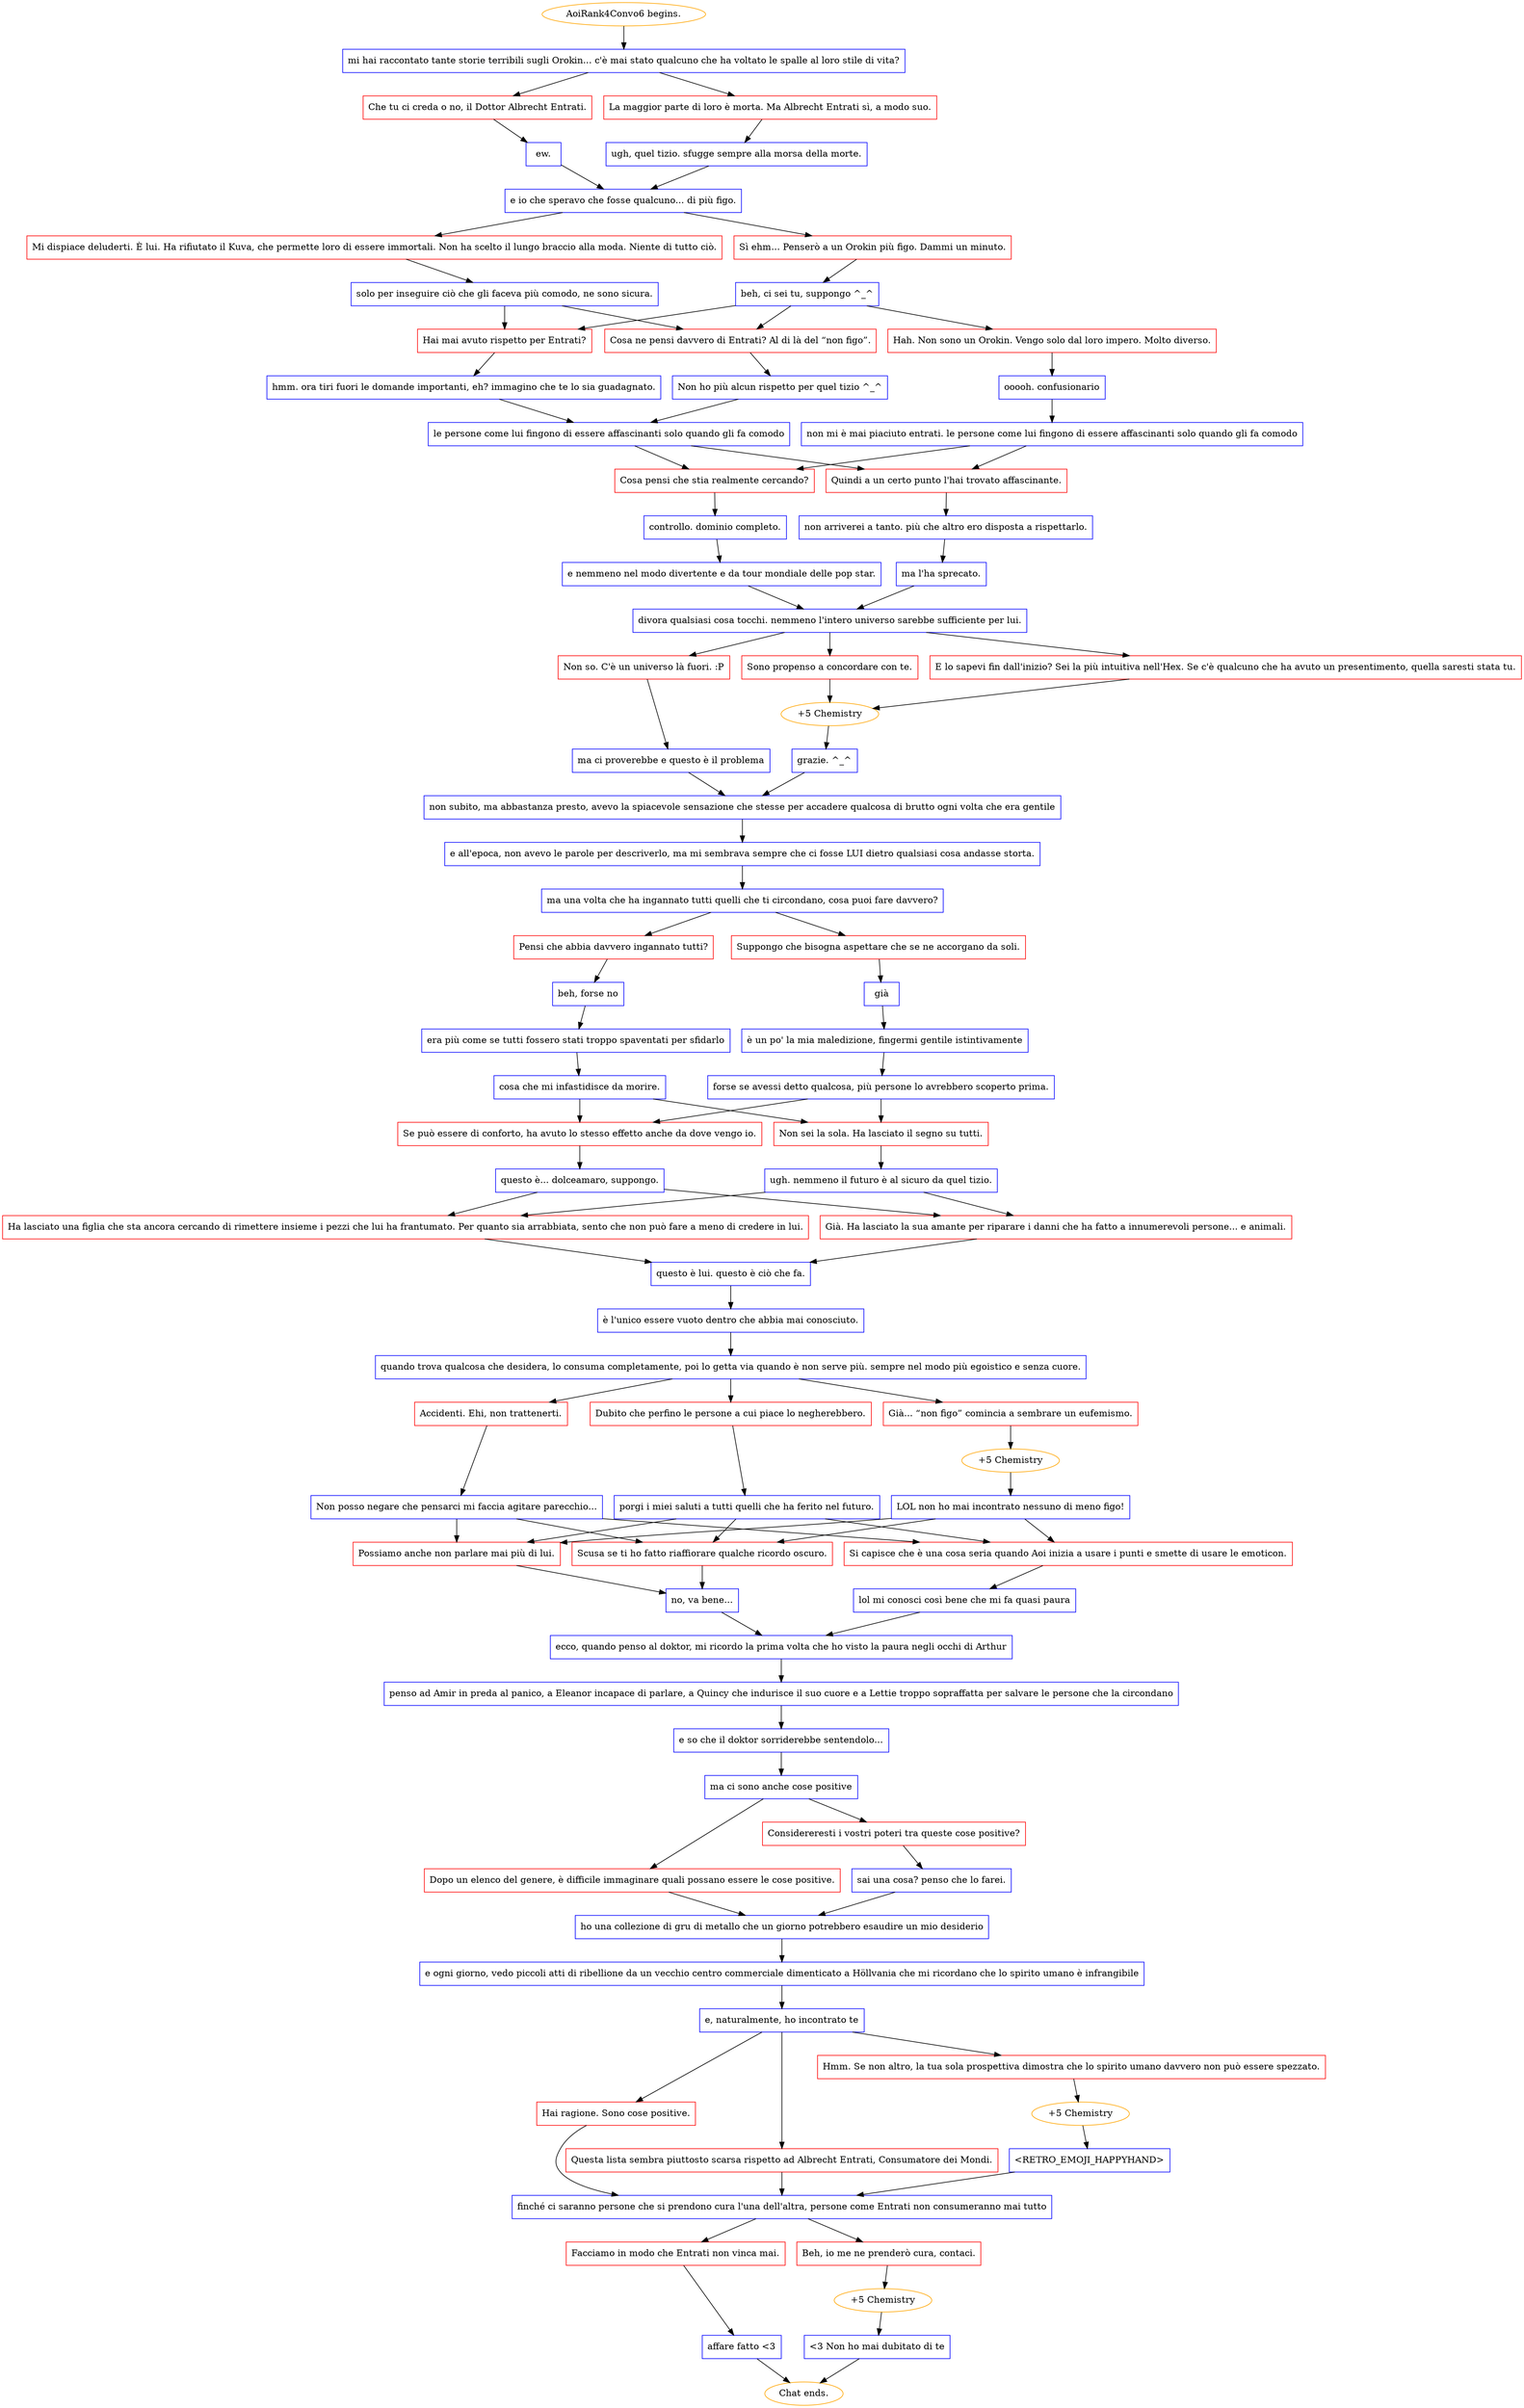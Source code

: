 digraph {
	"AoiRank4Convo6 begins." [color=orange];
		"AoiRank4Convo6 begins." -> j3568911730;
	j3568911730 [label="mi hai raccontato tante storie terribili sugli Orokin... c'è mai stato qualcuno che ha voltato le spalle al loro stile di vita?",shape=box,color=blue];
		j3568911730 -> j1897860206;
		j3568911730 -> j555597969;
	j1897860206 [label="Che tu ci creda o no, il Dottor Albrecht Entrati.",shape=box,color=red];
		j1897860206 -> j3507494472;
	j555597969 [label="La maggior parte di loro è morta. Ma Albrecht Entrati sì, a modo suo.",shape=box,color=red];
		j555597969 -> j3274729720;
	j3507494472 [label="ew.",shape=box,color=blue];
		j3507494472 -> j1948195890;
	j3274729720 [label="ugh, quel tizio. sfugge sempre alla morsa della morte.",shape=box,color=blue];
		j3274729720 -> j1948195890;
	j1948195890 [label="e io che speravo che fosse qualcuno... di più figo.",shape=box,color=blue];
		j1948195890 -> j644718277;
		j1948195890 -> j768204167;
	j644718277 [label="Mi dispiace deluderti. È lui. Ha rifiutato il Kuva, che permette loro di essere immortali. Non ha scelto il lungo braccio alla moda. Niente di tutto ciò.",shape=box,color=red];
		j644718277 -> j2689989640;
	j768204167 [label="Sì ehm... Penserò a un Orokin più figo. Dammi un minuto.",shape=box,color=red];
		j768204167 -> j3028663774;
	j2689989640 [label="solo per inseguire ciò che gli faceva più comodo, ne sono sicura.",shape=box,color=blue];
		j2689989640 -> j2633221816;
		j2689989640 -> j1309226543;
	j3028663774 [label="beh, ci sei tu, suppongo ^_^",shape=box,color=blue];
		j3028663774 -> j2633221816;
		j3028663774 -> j1309226543;
		j3028663774 -> j4099415846;
	j2633221816 [label="Hai mai avuto rispetto per Entrati?",shape=box,color=red];
		j2633221816 -> j578862708;
	j1309226543 [label="Cosa ne pensi davvero di Entrati? Al di là del “non figo”.",shape=box,color=red];
		j1309226543 -> j3358185193;
	j4099415846 [label="Hah. Non sono un Orokin. Vengo solo dal loro impero. Molto diverso.",shape=box,color=red];
		j4099415846 -> j1869832730;
	j578862708 [label="hmm. ora tiri fuori le domande importanti, eh? immagino che te lo sia guadagnato.",shape=box,color=blue];
		j578862708 -> j2312255408;
	j3358185193 [label="Non ho più alcun rispetto per quel tizio ^_^",shape=box,color=blue];
		j3358185193 -> j2312255408;
	j1869832730 [label="ooooh. confusionario",shape=box,color=blue];
		j1869832730 -> j588768084;
	j2312255408 [label="le persone come lui fingono di essere affascinanti solo quando gli fa comodo",shape=box,color=blue];
		j2312255408 -> j4035083532;
		j2312255408 -> j2932569170;
	j588768084 [label="non mi è mai piaciuto entrati. le persone come lui fingono di essere affascinanti solo quando gli fa comodo",shape=box,color=blue];
		j588768084 -> j4035083532;
		j588768084 -> j2932569170;
	j4035083532 [label="Cosa pensi che stia realmente cercando?",shape=box,color=red];
		j4035083532 -> j2870418292;
	j2932569170 [label="Quindi a un certo punto l'hai trovato affascinante.",shape=box,color=red];
		j2932569170 -> j3918338110;
	j2870418292 [label="controllo. dominio completo.",shape=box,color=blue];
		j2870418292 -> j3219554002;
	j3918338110 [label="non arriverei a tanto. più che altro ero disposta a rispettarlo.",shape=box,color=blue];
		j3918338110 -> j2806513468;
	j3219554002 [label="e nemmeno nel modo divertente e da tour mondiale delle pop star.",shape=box,color=blue];
		j3219554002 -> j3764377102;
	j2806513468 [label="ma l'ha sprecato.",shape=box,color=blue];
		j2806513468 -> j3764377102;
	j3764377102 [label="divora qualsiasi cosa tocchi. nemmeno l'intero universo sarebbe sufficiente per lui.",shape=box,color=blue];
		j3764377102 -> j1313635887;
		j3764377102 -> j2434991877;
		j3764377102 -> j136737365;
	j1313635887 [label="E lo sapevi fin dall'inizio? Sei la più intuitiva nell'Hex. Se c'è qualcuno che ha avuto un presentimento, quella saresti stata tu.",shape=box,color=red];
		j1313635887 -> j3212226350;
	j2434991877 [label="Sono propenso a concordare con te.",shape=box,color=red];
		j2434991877 -> j3212226350;
	j136737365 [label="Non so. C'è un universo là fuori. :P",shape=box,color=red];
		j136737365 -> j1155990064;
	j3212226350 [label="+5 Chemistry",color=orange];
		j3212226350 -> j2565340810;
	j1155990064 [label="ma ci proverebbe e questo è il problema",shape=box,color=blue];
		j1155990064 -> j1341252781;
	j2565340810 [label="grazie. ^_^",shape=box,color=blue];
		j2565340810 -> j1341252781;
	j1341252781 [label="non subito, ma abbastanza presto, avevo la spiacevole sensazione che stesse per accadere qualcosa di brutto ogni volta che era gentile",shape=box,color=blue];
		j1341252781 -> j3843150230;
	j3843150230 [label="e all'epoca, non avevo le parole per descriverlo, ma mi sembrava sempre che ci fosse LUI dietro qualsiasi cosa andasse storta.",shape=box,color=blue];
		j3843150230 -> j2999404811;
	j2999404811 [label="ma una volta che ha ingannato tutti quelli che ti circondano, cosa puoi fare davvero?",shape=box,color=blue];
		j2999404811 -> j681736352;
		j2999404811 -> j1597582735;
	j681736352 [label="Pensi che abbia davvero ingannato tutti?",shape=box,color=red];
		j681736352 -> j2882249699;
	j1597582735 [label="Suppongo che bisogna aspettare che se ne accorgano da soli.",shape=box,color=red];
		j1597582735 -> j2043624642;
	j2882249699 [label="beh, forse no",shape=box,color=blue];
		j2882249699 -> j688808205;
	j2043624642 [label="già",shape=box,color=blue];
		j2043624642 -> j4150508404;
	j688808205 [label="era più come se tutti fossero stati troppo spaventati per sfidarlo",shape=box,color=blue];
		j688808205 -> j1641281269;
	j4150508404 [label="è un po' la mia maledizione, fingermi gentile istintivamente",shape=box,color=blue];
		j4150508404 -> j3070478405;
	j1641281269 [label="cosa che mi infastidisce da morire.",shape=box,color=blue];
		j1641281269 -> j520258963;
		j1641281269 -> j3261313713;
	j3070478405 [label="forse se avessi detto qualcosa, più persone lo avrebbero scoperto prima.",shape=box,color=blue];
		j3070478405 -> j520258963;
		j3070478405 -> j3261313713;
	j520258963 [label="Se può essere di conforto, ha avuto lo stesso effetto anche da dove vengo io.",shape=box,color=red];
		j520258963 -> j952152523;
	j3261313713 [label="Non sei la sola. Ha lasciato il segno su tutti.",shape=box,color=red];
		j3261313713 -> j3532759269;
	j952152523 [label="questo è... dolceamaro, suppongo.",shape=box,color=blue];
		j952152523 -> j1950013515;
		j952152523 -> j4263105706;
	j3532759269 [label="ugh. nemmeno il futuro è al sicuro da quel tizio.",shape=box,color=blue];
		j3532759269 -> j1950013515;
		j3532759269 -> j4263105706;
	j1950013515 [label="Ha lasciato una figlia che sta ancora cercando di rimettere insieme i pezzi che lui ha frantumato. Per quanto sia arrabbiata, sento che non può fare a meno di credere in lui.",shape=box,color=red];
		j1950013515 -> j2617150966;
	j4263105706 [label="Già. Ha lasciato la sua amante per riparare i danni che ha fatto a innumerevoli persone... e animali.",shape=box,color=red];
		j4263105706 -> j2617150966;
	j2617150966 [label="questo è lui. questo è ciò che fa.",shape=box,color=blue];
		j2617150966 -> j3285535266;
	j3285535266 [label="è l'unico essere vuoto dentro che abbia mai conosciuto.",shape=box,color=blue];
		j3285535266 -> j3852405113;
	j3852405113 [label="quando trova qualcosa che desidera, lo consuma completamente, poi lo getta via quando è non serve più. sempre nel modo più egoistico e senza cuore.",shape=box,color=blue];
		j3852405113 -> j2622689119;
		j3852405113 -> j1312811916;
		j3852405113 -> j2058293579;
	j2622689119 [label="Già... “non figo” comincia a sembrare un eufemismo.",shape=box,color=red];
		j2622689119 -> j2835234287;
	j1312811916 [label="Accidenti. Ehi, non trattenerti.",shape=box,color=red];
		j1312811916 -> j2869742802;
	j2058293579 [label="Dubito che perfino le persone a cui piace lo negherebbero.",shape=box,color=red];
		j2058293579 -> j1145931899;
	j2835234287 [label="+5 Chemistry",color=orange];
		j2835234287 -> j1996984084;
	j2869742802 [label="Non posso negare che pensarci mi faccia agitare parecchio...",shape=box,color=blue];
		j2869742802 -> j3228153838;
		j2869742802 -> j1013582421;
		j2869742802 -> j3277118326;
	j1145931899 [label="porgi i miei saluti a tutti quelli che ha ferito nel futuro.",shape=box,color=blue];
		j1145931899 -> j3228153838;
		j1145931899 -> j1013582421;
		j1145931899 -> j3277118326;
	j1996984084 [label="LOL non ho mai incontrato nessuno di meno figo!",shape=box,color=blue];
		j1996984084 -> j3228153838;
		j1996984084 -> j1013582421;
		j1996984084 -> j3277118326;
	j3228153838 [label="Scusa se ti ho fatto riaffiorare qualche ricordo oscuro.",shape=box,color=red];
		j3228153838 -> j1727216697;
	j1013582421 [label="Possiamo anche non parlare mai più di lui.",shape=box,color=red];
		j1013582421 -> j1727216697;
	j3277118326 [label="Si capisce che è una cosa seria quando Aoi inizia a usare i punti e smette di usare le emoticon.",shape=box,color=red];
		j3277118326 -> j908180519;
	j1727216697 [label="no, va bene...",shape=box,color=blue];
		j1727216697 -> j3483165933;
	j908180519 [label="lol mi conosci così bene che mi fa quasi paura",shape=box,color=blue];
		j908180519 -> j3483165933;
	j3483165933 [label="ecco, quando penso al doktor, mi ricordo la prima volta che ho visto la paura negli occhi di Arthur",shape=box,color=blue];
		j3483165933 -> j1873196239;
	j1873196239 [label="penso ad Amir in preda al panico, a Eleanor incapace di parlare, a Quincy che indurisce il suo cuore e a Lettie troppo sopraffatta per salvare le persone che la circondano",shape=box,color=blue];
		j1873196239 -> j1729257494;
	j1729257494 [label="e so che il doktor sorriderebbe sentendolo...",shape=box,color=blue];
		j1729257494 -> j1079661911;
	j1079661911 [label="ma ci sono anche cose positive",shape=box,color=blue];
		j1079661911 -> j84918322;
		j1079661911 -> j58362610;
	j84918322 [label="Dopo un elenco del genere, è difficile immaginare quali possano essere le cose positive.",shape=box,color=red];
		j84918322 -> j3159291653;
	j58362610 [label="Considereresti i vostri poteri tra queste cose positive?",shape=box,color=red];
		j58362610 -> j195275330;
	j3159291653 [label="ho una collezione di gru di metallo che un giorno potrebbero esaudire un mio desiderio",shape=box,color=blue];
		j3159291653 -> j740028334;
	j195275330 [label="sai una cosa? penso che lo farei.",shape=box,color=blue];
		j195275330 -> j3159291653;
	j740028334 [label="e ogni giorno, vedo piccoli atti di ribellione da un vecchio centro commerciale dimenticato a Höllvania che mi ricordano che lo spirito umano è infrangibile",shape=box,color=blue];
		j740028334 -> j2864577702;
	j2864577702 [label="e, naturalmente, ho incontrato te",shape=box,color=blue];
		j2864577702 -> j1658138447;
		j2864577702 -> j2804224250;
		j2864577702 -> j3996399961;
	j1658138447 [label="Hmm. Se non altro, la tua sola prospettiva dimostra che lo spirito umano davvero non può essere spezzato.",shape=box,color=red];
		j1658138447 -> j3033191763;
	j2804224250 [label="Hai ragione. Sono cose positive.",shape=box,color=red];
		j2804224250 -> j1626042495;
	j3996399961 [label="Questa lista sembra piuttosto scarsa rispetto ad Albrecht Entrati, Consumatore dei Mondi.",shape=box,color=red];
		j3996399961 -> j1626042495;
	j3033191763 [label="+5 Chemistry",color=orange];
		j3033191763 -> j4078014507;
	j1626042495 [label="finché ci saranno persone che si prendono cura l'una dell'altra, persone come Entrati non consumeranno mai tutto",shape=box,color=blue];
		j1626042495 -> j4292573885;
		j1626042495 -> j1443504486;
	j4078014507 [label="<RETRO_EMOJI_HAPPYHAND>",shape=box,color=blue];
		j4078014507 -> j1626042495;
	j4292573885 [label="Facciamo in modo che Entrati non vinca mai.",shape=box,color=red];
		j4292573885 -> j2413410710;
	j1443504486 [label="Beh, io me ne prenderò cura, contaci.",shape=box,color=red];
		j1443504486 -> j1139193204;
	j2413410710 [label="affare fatto <3",shape=box,color=blue];
		j2413410710 -> "Chat ends.";
	j1139193204 [label="+5 Chemistry",color=orange];
		j1139193204 -> j2594968636;
	"Chat ends." [color=orange];
	j2594968636 [label="<3 Non ho mai dubitato di te",shape=box,color=blue];
		j2594968636 -> "Chat ends.";
}